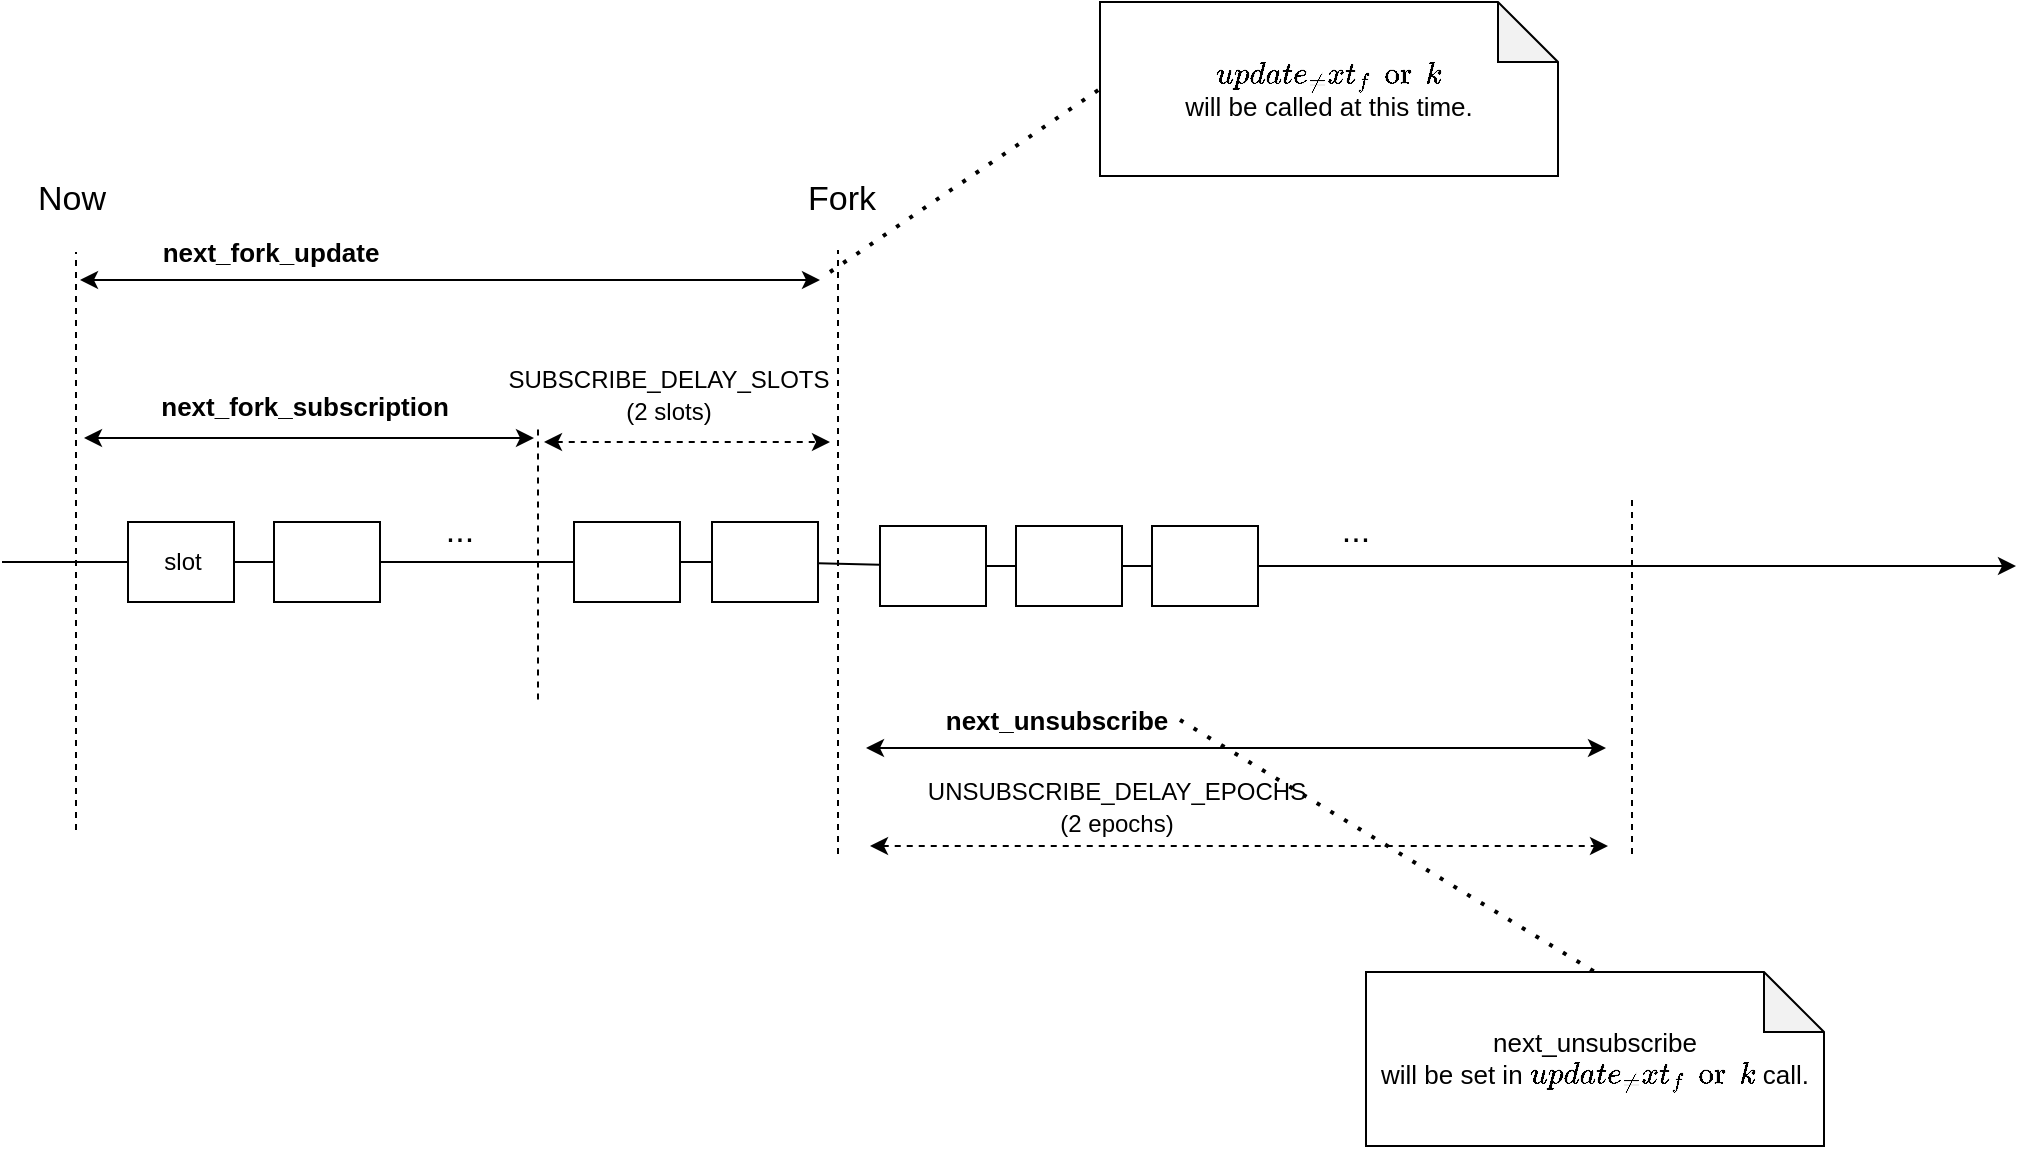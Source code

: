 <mxfile>
    <diagram id="T8pmpTCMuDaPm9wjzUCa" name="Page-1">
        <mxGraphModel dx="3643" dy="2019" grid="0" gridSize="10" guides="1" tooltips="1" connect="1" arrows="1" fold="1" page="0" pageScale="1" pageWidth="827" pageHeight="1169" background="none" math="0" shadow="0">
            <root>
                <mxCell id="0"/>
                <mxCell id="1" parent="0"/>
                <mxCell id="212" value="" style="endArrow=classic;html=1;startArrow=none;" parent="1" edge="1" source="282">
                    <mxGeometry width="50" height="50" relative="1" as="geometry">
                        <mxPoint x="-937" y="224" as="sourcePoint"/>
                        <mxPoint x="47" y="226" as="targetPoint"/>
                    </mxGeometry>
                </mxCell>
                <mxCell id="255" value="" style="endArrow=none;html=1;" edge="1" parent="1" target="187">
                    <mxGeometry width="50" height="50" relative="1" as="geometry">
                        <mxPoint x="-960" y="224" as="sourcePoint"/>
                        <mxPoint x="-193" y="224" as="targetPoint"/>
                    </mxGeometry>
                </mxCell>
                <mxCell id="187" value="slot" style="html=1;dashed=0;whitespace=wrap;fontStyle=0" parent="1" vertex="1">
                    <mxGeometry x="-897" y="204" width="53" height="40" as="geometry"/>
                </mxCell>
                <mxCell id="257" value="" style="endArrow=none;dashed=1;html=1;" edge="1" parent="1">
                    <mxGeometry width="50" height="50" relative="1" as="geometry">
                        <mxPoint x="-923" y="358" as="sourcePoint"/>
                        <mxPoint x="-923" y="69" as="targetPoint"/>
                    </mxGeometry>
                </mxCell>
                <mxCell id="258" value="" style="endArrow=none;dashed=1;html=1;" edge="1" parent="1">
                    <mxGeometry width="50" height="50" relative="1" as="geometry">
                        <mxPoint x="-542" y="370" as="sourcePoint"/>
                        <mxPoint x="-542" y="68" as="targetPoint"/>
                    </mxGeometry>
                </mxCell>
                <mxCell id="260" value="" style="html=1;dashed=0;whitespace=wrap;fontStyle=0" vertex="1" parent="1">
                    <mxGeometry x="-521" y="206" width="53" height="40" as="geometry"/>
                </mxCell>
                <mxCell id="261" value="" style="endArrow=none;html=1;startArrow=none;" edge="1" parent="1" source="259" target="260">
                    <mxGeometry width="50" height="50" relative="1" as="geometry">
                        <mxPoint x="-844" y="224" as="sourcePoint"/>
                        <mxPoint x="-193" y="224" as="targetPoint"/>
                    </mxGeometry>
                </mxCell>
                <mxCell id="263" value="" style="endArrow=none;html=1;startArrow=none;" edge="1" parent="1" source="187" target="262">
                    <mxGeometry width="50" height="50" relative="1" as="geometry">
                        <mxPoint x="-844" y="224.141" as="sourcePoint"/>
                        <mxPoint x="-521" y="225.859" as="targetPoint"/>
                    </mxGeometry>
                </mxCell>
                <mxCell id="262" value="" style="html=1;dashed=0;whitespace=wrap;fontStyle=0" vertex="1" parent="1">
                    <mxGeometry x="-674" y="204" width="53" height="40" as="geometry"/>
                </mxCell>
                <mxCell id="256" value="" style="html=1;dashed=0;whitespace=wrap;fontStyle=0" vertex="1" parent="1">
                    <mxGeometry x="-824" y="204" width="53" height="40" as="geometry"/>
                </mxCell>
                <mxCell id="264" value="" style="endArrow=classic;startArrow=classic;html=1;" edge="1" parent="1">
                    <mxGeometry width="50" height="50" relative="1" as="geometry">
                        <mxPoint x="-919" y="162" as="sourcePoint"/>
                        <mxPoint x="-694" y="162" as="targetPoint"/>
                    </mxGeometry>
                </mxCell>
                <mxCell id="268" value="next_fork_subscription" style="edgeLabel;html=1;align=center;verticalAlign=middle;resizable=0;points=[];fontStyle=1;fontSize=13;" vertex="1" connectable="0" parent="264">
                    <mxGeometry x="-0.547" y="-1" relative="1" as="geometry">
                        <mxPoint x="59" y="-17" as="offset"/>
                    </mxGeometry>
                </mxCell>
                <mxCell id="265" value="" style="endArrow=none;dashed=1;html=1;" edge="1" parent="1">
                    <mxGeometry width="50" height="50" relative="1" as="geometry">
                        <mxPoint x="-692" y="292.75" as="sourcePoint"/>
                        <mxPoint x="-692" y="155.25" as="targetPoint"/>
                    </mxGeometry>
                </mxCell>
                <mxCell id="266" value="" style="endArrow=classic;startArrow=classic;html=1;" edge="1" parent="1">
                    <mxGeometry width="50" height="50" relative="1" as="geometry">
                        <mxPoint x="-921" y="83" as="sourcePoint"/>
                        <mxPoint x="-551" y="83" as="targetPoint"/>
                    </mxGeometry>
                </mxCell>
                <mxCell id="267" value="next_fork_update" style="edgeLabel;html=1;align=center;verticalAlign=middle;resizable=0;points=[];fontStyle=1;fontSize=13;" vertex="1" connectable="0" parent="266">
                    <mxGeometry x="-0.686" y="3" relative="1" as="geometry">
                        <mxPoint x="37" y="-11" as="offset"/>
                    </mxGeometry>
                </mxCell>
                <mxCell id="269" value="" style="endArrow=classic;startArrow=classic;html=1;" edge="1" parent="1">
                    <mxGeometry width="50" height="50" relative="1" as="geometry">
                        <mxPoint x="-528" y="317" as="sourcePoint"/>
                        <mxPoint x="-158" y="317" as="targetPoint"/>
                    </mxGeometry>
                </mxCell>
                <mxCell id="270" value="next_unsubscribe" style="edgeLabel;html=1;align=center;verticalAlign=middle;resizable=0;points=[];fontStyle=1;fontSize=13;" vertex="1" connectable="0" parent="269">
                    <mxGeometry x="-0.686" y="3" relative="1" as="geometry">
                        <mxPoint x="37" y="-11" as="offset"/>
                    </mxGeometry>
                </mxCell>
                <mxCell id="271" value="" style="endArrow=none;html=1;startArrow=none;" edge="1" parent="1" source="262" target="259">
                    <mxGeometry width="50" height="50" relative="1" as="geometry">
                        <mxPoint x="-629" y="224.329" as="sourcePoint"/>
                        <mxPoint x="-521" y="225.671" as="targetPoint"/>
                    </mxGeometry>
                </mxCell>
                <mxCell id="259" value="" style="html=1;dashed=0;whitespace=wrap;fontStyle=0" vertex="1" parent="1">
                    <mxGeometry x="-605" y="204" width="53" height="40" as="geometry"/>
                </mxCell>
                <mxCell id="272" value="" style="endArrow=none;dashed=1;html=1;" edge="1" parent="1">
                    <mxGeometry width="50" height="50" relative="1" as="geometry">
                        <mxPoint x="-145" y="370" as="sourcePoint"/>
                        <mxPoint x="-145" y="192" as="targetPoint"/>
                    </mxGeometry>
                </mxCell>
                <mxCell id="273" value="Now" style="text;html=1;strokeColor=none;fillColor=none;align=center;verticalAlign=middle;whiteSpace=wrap;rounded=0;fontSize=17;" vertex="1" parent="1">
                    <mxGeometry x="-955" y="28" width="60" height="30" as="geometry"/>
                </mxCell>
                <mxCell id="274" value="Fork" style="text;html=1;strokeColor=none;fillColor=none;align=center;verticalAlign=middle;whiteSpace=wrap;rounded=0;fontSize=17;" vertex="1" parent="1">
                    <mxGeometry x="-570" y="28" width="60" height="30" as="geometry"/>
                </mxCell>
                <mxCell id="276" value="" style="endArrow=classic;startArrow=classic;html=1;dashed=1;" edge="1" parent="1">
                    <mxGeometry width="50" height="50" relative="1" as="geometry">
                        <mxPoint x="-689" y="164" as="sourcePoint"/>
                        <mxPoint x="-546" y="164" as="targetPoint"/>
                    </mxGeometry>
                </mxCell>
                <mxCell id="277" value="&lt;span style=&quot;font-size: 12px;&quot;&gt;SUBSCRIBE_DELAY_SLOTS&lt;br&gt;(2 slots)&lt;br&gt;&lt;/span&gt;" style="edgeLabel;html=1;align=center;verticalAlign=middle;resizable=0;points=[];fontStyle=0;fontSize=13;" vertex="1" connectable="0" parent="276">
                    <mxGeometry x="-0.547" y="-1" relative="1" as="geometry">
                        <mxPoint x="29" y="-25" as="offset"/>
                    </mxGeometry>
                </mxCell>
                <mxCell id="278" value="" style="endArrow=classic;startArrow=classic;html=1;dashed=1;" edge="1" parent="1">
                    <mxGeometry width="50" height="50" relative="1" as="geometry">
                        <mxPoint x="-526" y="366" as="sourcePoint"/>
                        <mxPoint x="-157" y="366" as="targetPoint"/>
                    </mxGeometry>
                </mxCell>
                <mxCell id="279" value="&lt;span style=&quot;font-size: 12px;&quot;&gt;UNSUBSCRIBE_DELAY_EPOCHS&lt;br&gt;(2 epochs)&lt;br&gt;&lt;/span&gt;" style="edgeLabel;html=1;align=center;verticalAlign=middle;resizable=0;points=[];fontStyle=0;fontSize=13;" vertex="1" connectable="0" parent="278">
                    <mxGeometry x="-0.547" y="-1" relative="1" as="geometry">
                        <mxPoint x="39" y="-21" as="offset"/>
                    </mxGeometry>
                </mxCell>
                <mxCell id="281" value="" style="endArrow=none;html=1;startArrow=none;" edge="1" parent="1" source="260" target="280">
                    <mxGeometry width="50" height="50" relative="1" as="geometry">
                        <mxPoint x="-468" y="226" as="sourcePoint"/>
                        <mxPoint x="-66" y="226" as="targetPoint"/>
                    </mxGeometry>
                </mxCell>
                <mxCell id="280" value="" style="html=1;dashed=0;whitespace=wrap;fontStyle=0" vertex="1" parent="1">
                    <mxGeometry x="-453" y="206" width="53" height="40" as="geometry"/>
                </mxCell>
                <mxCell id="283" value="" style="endArrow=none;html=1;startArrow=none;" edge="1" parent="1" source="280" target="282">
                    <mxGeometry width="50" height="50" relative="1" as="geometry">
                        <mxPoint x="-400" y="226" as="sourcePoint"/>
                        <mxPoint x="-66" y="226" as="targetPoint"/>
                    </mxGeometry>
                </mxCell>
                <mxCell id="282" value="" style="html=1;dashed=0;whitespace=wrap;fontStyle=0" vertex="1" parent="1">
                    <mxGeometry x="-385" y="206" width="53" height="40" as="geometry"/>
                </mxCell>
                <mxCell id="284" value="..." style="text;html=1;strokeColor=none;fillColor=none;align=center;verticalAlign=middle;whiteSpace=wrap;rounded=0;fontSize=17;" vertex="1" parent="1">
                    <mxGeometry x="-761" y="194" width="60" height="30" as="geometry"/>
                </mxCell>
                <mxCell id="285" value="..." style="text;html=1;strokeColor=none;fillColor=none;align=center;verticalAlign=middle;whiteSpace=wrap;rounded=0;fontSize=17;" vertex="1" parent="1">
                    <mxGeometry x="-313" y="194" width="60" height="30" as="geometry"/>
                </mxCell>
                <mxCell id="286" value="`update_next_fork`&lt;br&gt;will be called at this time." style="shape=note;whiteSpace=wrap;html=1;backgroundOutline=1;darkOpacity=0.05;fontSize=13;" vertex="1" parent="1">
                    <mxGeometry x="-411" y="-56" width="229" height="87" as="geometry"/>
                </mxCell>
                <mxCell id="287" value="" style="endArrow=none;dashed=1;html=1;dashPattern=1 3;strokeWidth=2;fontSize=13;entryX=0;entryY=0.5;entryDx=0;entryDy=0;entryPerimeter=0;" edge="1" parent="1" target="286">
                    <mxGeometry width="50" height="50" relative="1" as="geometry">
                        <mxPoint x="-546" y="79" as="sourcePoint"/>
                        <mxPoint x="-550" y="-99" as="targetPoint"/>
                    </mxGeometry>
                </mxCell>
                <mxCell id="288" value="next_unsubscribe&lt;br&gt;will be set in `update_next_fork` call." style="shape=note;whiteSpace=wrap;html=1;backgroundOutline=1;darkOpacity=0.05;fontSize=13;" vertex="1" parent="1">
                    <mxGeometry x="-278" y="429" width="229" height="87" as="geometry"/>
                </mxCell>
                <mxCell id="289" value="" style="endArrow=none;dashed=1;html=1;dashPattern=1 3;strokeWidth=2;fontSize=13;entryX=0.5;entryY=0;entryDx=0;entryDy=0;entryPerimeter=0;" edge="1" parent="1" target="288">
                    <mxGeometry width="50" height="50" relative="1" as="geometry">
                        <mxPoint x="-371" y="303" as="sourcePoint"/>
                        <mxPoint x="-401" y="-2.5" as="targetPoint"/>
                    </mxGeometry>
                </mxCell>
            </root>
        </mxGraphModel>
    </diagram>
</mxfile>